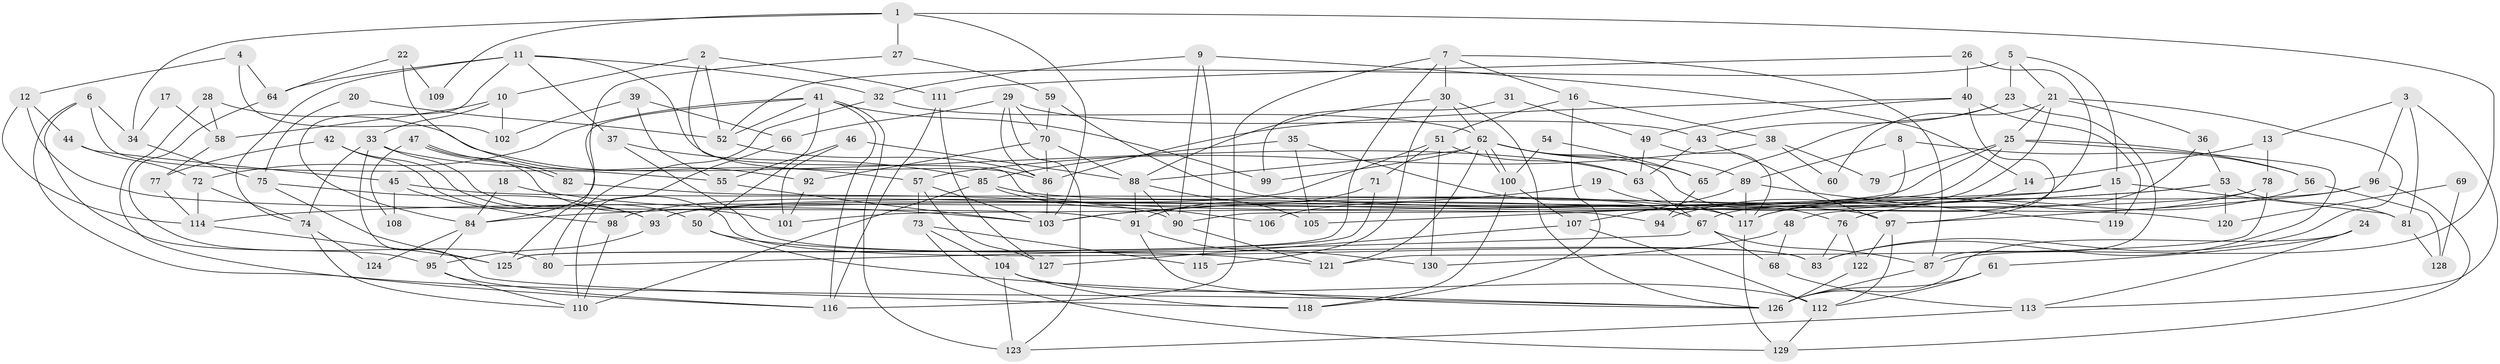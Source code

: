 // coarse degree distribution, {3: 0.23076923076923078, 2: 0.1346153846153846, 4: 0.1346153846153846, 7: 0.1346153846153846, 8: 0.038461538461538464, 5: 0.09615384615384616, 6: 0.07692307692307693, 13: 0.038461538461538464, 10: 0.07692307692307693, 12: 0.038461538461538464}
// Generated by graph-tools (version 1.1) at 2025/52/03/04/25 21:52:40]
// undirected, 130 vertices, 260 edges
graph export_dot {
graph [start="1"]
  node [color=gray90,style=filled];
  1;
  2;
  3;
  4;
  5;
  6;
  7;
  8;
  9;
  10;
  11;
  12;
  13;
  14;
  15;
  16;
  17;
  18;
  19;
  20;
  21;
  22;
  23;
  24;
  25;
  26;
  27;
  28;
  29;
  30;
  31;
  32;
  33;
  34;
  35;
  36;
  37;
  38;
  39;
  40;
  41;
  42;
  43;
  44;
  45;
  46;
  47;
  48;
  49;
  50;
  51;
  52;
  53;
  54;
  55;
  56;
  57;
  58;
  59;
  60;
  61;
  62;
  63;
  64;
  65;
  66;
  67;
  68;
  69;
  70;
  71;
  72;
  73;
  74;
  75;
  76;
  77;
  78;
  79;
  80;
  81;
  82;
  83;
  84;
  85;
  86;
  87;
  88;
  89;
  90;
  91;
  92;
  93;
  94;
  95;
  96;
  97;
  98;
  99;
  100;
  101;
  102;
  103;
  104;
  105;
  106;
  107;
  108;
  109;
  110;
  111;
  112;
  113;
  114;
  115;
  116;
  117;
  118;
  119;
  120;
  121;
  122;
  123;
  124;
  125;
  126;
  127;
  128;
  129;
  130;
  1 -- 103;
  1 -- 87;
  1 -- 27;
  1 -- 34;
  1 -- 109;
  2 -- 52;
  2 -- 10;
  2 -- 94;
  2 -- 111;
  3 -- 81;
  3 -- 96;
  3 -- 13;
  3 -- 113;
  4 -- 64;
  4 -- 12;
  4 -- 102;
  5 -- 23;
  5 -- 52;
  5 -- 15;
  5 -- 21;
  6 -- 126;
  6 -- 95;
  6 -- 34;
  6 -- 55;
  7 -- 87;
  7 -- 125;
  7 -- 16;
  7 -- 30;
  7 -- 116;
  8 -- 56;
  8 -- 90;
  8 -- 89;
  9 -- 115;
  9 -- 32;
  9 -- 14;
  9 -- 90;
  10 -- 58;
  10 -- 102;
  10 -- 33;
  11 -- 37;
  11 -- 84;
  11 -- 32;
  11 -- 64;
  11 -- 74;
  11 -- 86;
  12 -- 44;
  12 -- 91;
  12 -- 114;
  13 -- 78;
  13 -- 14;
  14 -- 94;
  15 -- 119;
  15 -- 81;
  15 -- 105;
  15 -- 114;
  16 -- 118;
  16 -- 38;
  16 -- 51;
  17 -- 58;
  17 -- 34;
  18 -- 84;
  18 -- 103;
  19 -- 117;
  19 -- 103;
  20 -- 75;
  20 -- 52;
  21 -- 25;
  21 -- 36;
  21 -- 60;
  21 -- 83;
  21 -- 106;
  22 -- 64;
  22 -- 92;
  22 -- 109;
  23 -- 65;
  23 -- 43;
  23 -- 87;
  24 -- 126;
  24 -- 61;
  24 -- 113;
  25 -- 93;
  25 -- 83;
  25 -- 56;
  25 -- 79;
  25 -- 101;
  26 -- 40;
  26 -- 111;
  26 -- 48;
  27 -- 125;
  27 -- 59;
  28 -- 116;
  28 -- 57;
  28 -- 58;
  29 -- 70;
  29 -- 86;
  29 -- 43;
  29 -- 66;
  29 -- 123;
  30 -- 88;
  30 -- 62;
  30 -- 115;
  30 -- 126;
  31 -- 49;
  31 -- 99;
  32 -- 62;
  32 -- 80;
  33 -- 74;
  33 -- 63;
  33 -- 83;
  33 -- 118;
  34 -- 75;
  35 -- 67;
  35 -- 105;
  35 -- 85;
  36 -- 67;
  36 -- 53;
  37 -- 85;
  37 -- 83;
  38 -- 57;
  38 -- 60;
  38 -- 79;
  39 -- 66;
  39 -- 55;
  39 -- 102;
  40 -- 97;
  40 -- 49;
  40 -- 86;
  40 -- 119;
  41 -- 116;
  41 -- 123;
  41 -- 50;
  41 -- 52;
  41 -- 72;
  41 -- 84;
  41 -- 99;
  42 -- 93;
  42 -- 50;
  42 -- 77;
  43 -- 63;
  43 -- 97;
  44 -- 45;
  44 -- 72;
  45 -- 97;
  45 -- 98;
  45 -- 108;
  46 -- 55;
  46 -- 88;
  46 -- 101;
  47 -- 101;
  47 -- 82;
  47 -- 82;
  47 -- 108;
  48 -- 130;
  48 -- 68;
  49 -- 117;
  49 -- 63;
  50 -- 126;
  50 -- 121;
  51 -- 63;
  51 -- 71;
  51 -- 98;
  51 -- 130;
  52 -- 86;
  53 -- 103;
  53 -- 81;
  53 -- 84;
  53 -- 120;
  54 -- 100;
  54 -- 65;
  55 -- 103;
  56 -- 76;
  56 -- 128;
  57 -- 127;
  57 -- 73;
  57 -- 103;
  58 -- 77;
  59 -- 70;
  59 -- 120;
  61 -- 126;
  61 -- 112;
  62 -- 100;
  62 -- 100;
  62 -- 65;
  62 -- 76;
  62 -- 88;
  62 -- 89;
  62 -- 99;
  62 -- 121;
  63 -- 67;
  64 -- 80;
  65 -- 94;
  66 -- 110;
  67 -- 87;
  67 -- 68;
  67 -- 80;
  68 -- 113;
  69 -- 120;
  69 -- 128;
  70 -- 88;
  70 -- 86;
  70 -- 92;
  71 -- 125;
  71 -- 91;
  72 -- 114;
  72 -- 74;
  73 -- 129;
  73 -- 104;
  73 -- 115;
  74 -- 110;
  74 -- 124;
  75 -- 93;
  75 -- 125;
  76 -- 83;
  76 -- 122;
  77 -- 114;
  78 -- 121;
  78 -- 117;
  78 -- 93;
  81 -- 128;
  82 -- 90;
  84 -- 95;
  84 -- 124;
  85 -- 117;
  85 -- 106;
  85 -- 110;
  86 -- 103;
  87 -- 126;
  88 -- 90;
  88 -- 91;
  88 -- 105;
  89 -- 107;
  89 -- 117;
  89 -- 119;
  90 -- 121;
  91 -- 126;
  91 -- 130;
  92 -- 101;
  93 -- 95;
  95 -- 110;
  95 -- 116;
  96 -- 97;
  96 -- 117;
  96 -- 129;
  97 -- 122;
  97 -- 112;
  98 -- 110;
  100 -- 118;
  100 -- 107;
  104 -- 112;
  104 -- 123;
  104 -- 118;
  107 -- 112;
  107 -- 127;
  111 -- 116;
  111 -- 127;
  112 -- 129;
  113 -- 123;
  114 -- 125;
  117 -- 129;
  122 -- 126;
}
